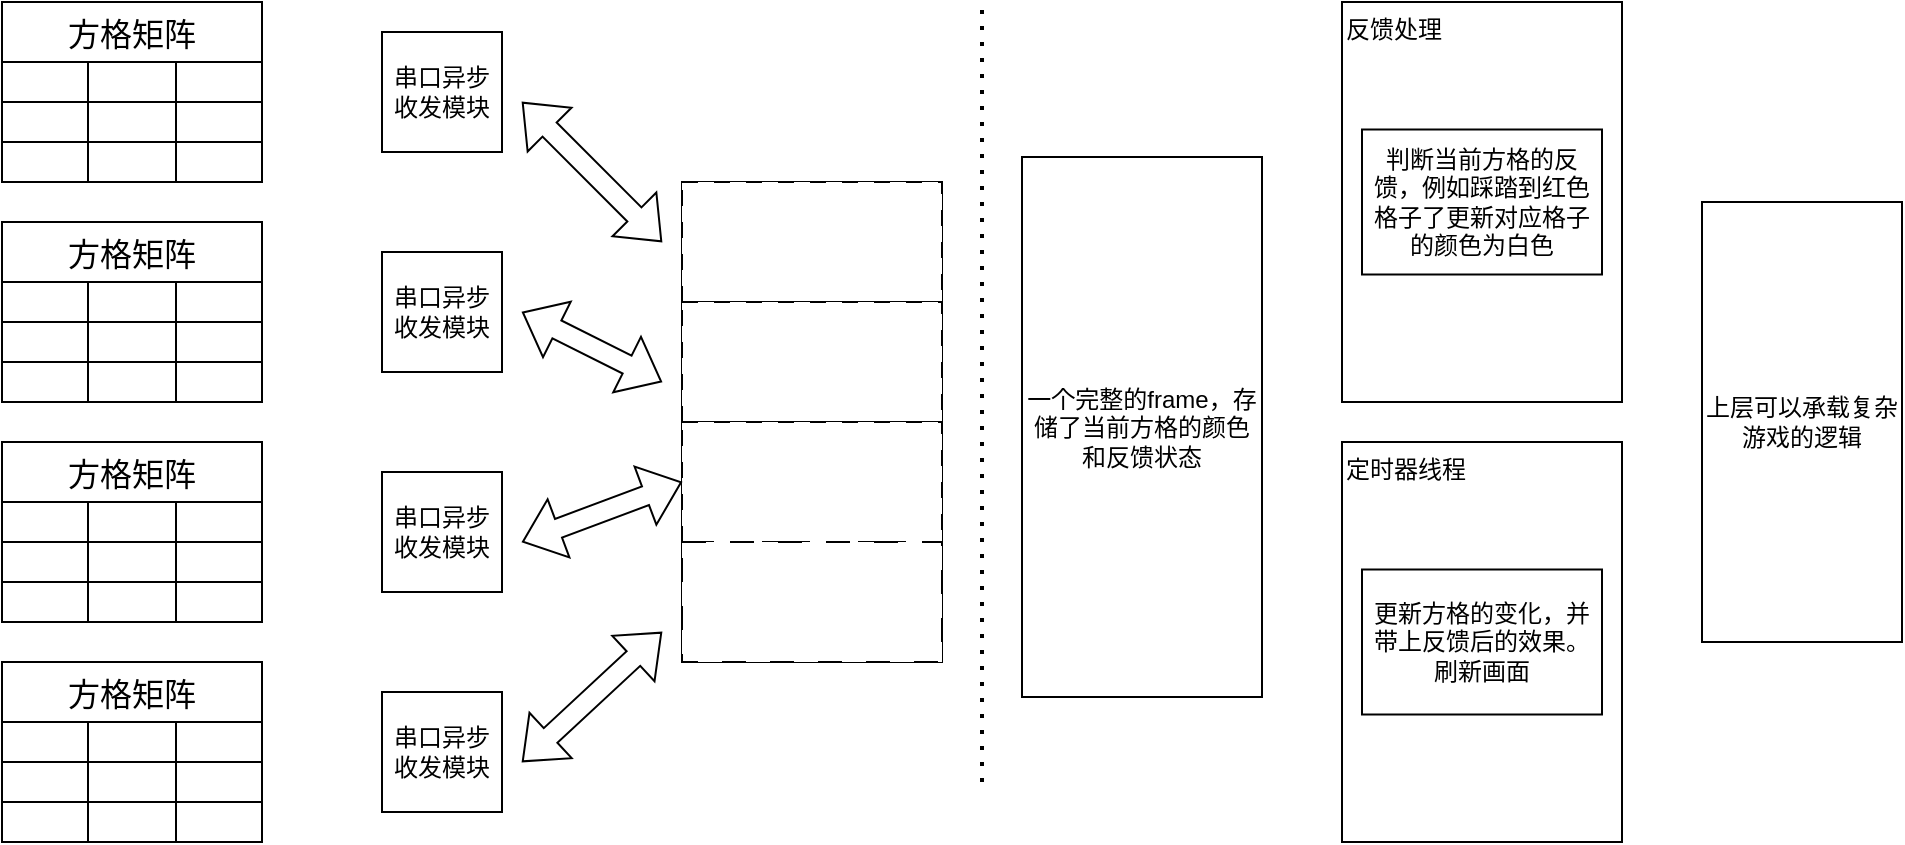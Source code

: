 <mxfile version="26.1.0">
  <diagram name="第 1 页" id="o7KV6WdRoD-tVoVhlDh7">
    <mxGraphModel dx="1042" dy="573" grid="1" gridSize="10" guides="1" tooltips="1" connect="1" arrows="1" fold="1" page="1" pageScale="1" pageWidth="827" pageHeight="1169" math="0" shadow="0">
      <root>
        <mxCell id="0" />
        <mxCell id="1" parent="0" />
        <mxCell id="Xg7zsC55FOMhdoDRZeXA-1" value="方格矩阵" style="shape=table;startSize=30;container=1;collapsible=0;childLayout=tableLayout;strokeColor=default;fontSize=16;" vertex="1" parent="1">
          <mxGeometry x="100" y="70" width="130" height="90" as="geometry" />
        </mxCell>
        <mxCell id="Xg7zsC55FOMhdoDRZeXA-2" value="" style="shape=tableRow;horizontal=0;startSize=0;swimlaneHead=0;swimlaneBody=0;strokeColor=inherit;top=0;left=0;bottom=0;right=0;collapsible=0;dropTarget=0;fillColor=none;points=[[0,0.5],[1,0.5]];portConstraint=eastwest;fontSize=16;" vertex="1" parent="Xg7zsC55FOMhdoDRZeXA-1">
          <mxGeometry y="30" width="130" height="20" as="geometry" />
        </mxCell>
        <mxCell id="Xg7zsC55FOMhdoDRZeXA-3" value="" style="shape=partialRectangle;html=1;whiteSpace=wrap;connectable=0;strokeColor=inherit;overflow=hidden;fillColor=none;top=0;left=0;bottom=0;right=0;pointerEvents=1;fontSize=16;" vertex="1" parent="Xg7zsC55FOMhdoDRZeXA-2">
          <mxGeometry width="43" height="20" as="geometry">
            <mxRectangle width="43" height="20" as="alternateBounds" />
          </mxGeometry>
        </mxCell>
        <mxCell id="Xg7zsC55FOMhdoDRZeXA-4" value="" style="shape=partialRectangle;html=1;whiteSpace=wrap;connectable=0;strokeColor=inherit;overflow=hidden;fillColor=none;top=0;left=0;bottom=0;right=0;pointerEvents=1;fontSize=16;" vertex="1" parent="Xg7zsC55FOMhdoDRZeXA-2">
          <mxGeometry x="43" width="44" height="20" as="geometry">
            <mxRectangle width="44" height="20" as="alternateBounds" />
          </mxGeometry>
        </mxCell>
        <mxCell id="Xg7zsC55FOMhdoDRZeXA-5" value="" style="shape=partialRectangle;html=1;whiteSpace=wrap;connectable=0;strokeColor=inherit;overflow=hidden;fillColor=none;top=0;left=0;bottom=0;right=0;pointerEvents=1;fontSize=16;" vertex="1" parent="Xg7zsC55FOMhdoDRZeXA-2">
          <mxGeometry x="87" width="43" height="20" as="geometry">
            <mxRectangle width="43" height="20" as="alternateBounds" />
          </mxGeometry>
        </mxCell>
        <mxCell id="Xg7zsC55FOMhdoDRZeXA-6" value="" style="shape=tableRow;horizontal=0;startSize=0;swimlaneHead=0;swimlaneBody=0;strokeColor=inherit;top=0;left=0;bottom=0;right=0;collapsible=0;dropTarget=0;fillColor=none;points=[[0,0.5],[1,0.5]];portConstraint=eastwest;fontSize=16;" vertex="1" parent="Xg7zsC55FOMhdoDRZeXA-1">
          <mxGeometry y="50" width="130" height="20" as="geometry" />
        </mxCell>
        <mxCell id="Xg7zsC55FOMhdoDRZeXA-7" value="" style="shape=partialRectangle;html=1;whiteSpace=wrap;connectable=0;strokeColor=inherit;overflow=hidden;fillColor=none;top=0;left=0;bottom=0;right=0;pointerEvents=1;fontSize=16;" vertex="1" parent="Xg7zsC55FOMhdoDRZeXA-6">
          <mxGeometry width="43" height="20" as="geometry">
            <mxRectangle width="43" height="20" as="alternateBounds" />
          </mxGeometry>
        </mxCell>
        <mxCell id="Xg7zsC55FOMhdoDRZeXA-8" value="" style="shape=partialRectangle;html=1;whiteSpace=wrap;connectable=0;strokeColor=inherit;overflow=hidden;fillColor=none;top=0;left=0;bottom=0;right=0;pointerEvents=1;fontSize=16;" vertex="1" parent="Xg7zsC55FOMhdoDRZeXA-6">
          <mxGeometry x="43" width="44" height="20" as="geometry">
            <mxRectangle width="44" height="20" as="alternateBounds" />
          </mxGeometry>
        </mxCell>
        <mxCell id="Xg7zsC55FOMhdoDRZeXA-9" value="" style="shape=partialRectangle;html=1;whiteSpace=wrap;connectable=0;strokeColor=inherit;overflow=hidden;fillColor=none;top=0;left=0;bottom=0;right=0;pointerEvents=1;fontSize=16;" vertex="1" parent="Xg7zsC55FOMhdoDRZeXA-6">
          <mxGeometry x="87" width="43" height="20" as="geometry">
            <mxRectangle width="43" height="20" as="alternateBounds" />
          </mxGeometry>
        </mxCell>
        <mxCell id="Xg7zsC55FOMhdoDRZeXA-10" value="" style="shape=tableRow;horizontal=0;startSize=0;swimlaneHead=0;swimlaneBody=0;strokeColor=inherit;top=0;left=0;bottom=0;right=0;collapsible=0;dropTarget=0;fillColor=none;points=[[0,0.5],[1,0.5]];portConstraint=eastwest;fontSize=16;" vertex="1" parent="Xg7zsC55FOMhdoDRZeXA-1">
          <mxGeometry y="70" width="130" height="20" as="geometry" />
        </mxCell>
        <mxCell id="Xg7zsC55FOMhdoDRZeXA-11" value="" style="shape=partialRectangle;html=1;whiteSpace=wrap;connectable=0;strokeColor=inherit;overflow=hidden;fillColor=none;top=0;left=0;bottom=0;right=0;pointerEvents=1;fontSize=16;" vertex="1" parent="Xg7zsC55FOMhdoDRZeXA-10">
          <mxGeometry width="43" height="20" as="geometry">
            <mxRectangle width="43" height="20" as="alternateBounds" />
          </mxGeometry>
        </mxCell>
        <mxCell id="Xg7zsC55FOMhdoDRZeXA-12" value="" style="shape=partialRectangle;html=1;whiteSpace=wrap;connectable=0;strokeColor=inherit;overflow=hidden;fillColor=none;top=0;left=0;bottom=0;right=0;pointerEvents=1;fontSize=16;" vertex="1" parent="Xg7zsC55FOMhdoDRZeXA-10">
          <mxGeometry x="43" width="44" height="20" as="geometry">
            <mxRectangle width="44" height="20" as="alternateBounds" />
          </mxGeometry>
        </mxCell>
        <mxCell id="Xg7zsC55FOMhdoDRZeXA-13" value="" style="shape=partialRectangle;html=1;whiteSpace=wrap;connectable=0;strokeColor=inherit;overflow=hidden;fillColor=none;top=0;left=0;bottom=0;right=0;pointerEvents=1;fontSize=16;" vertex="1" parent="Xg7zsC55FOMhdoDRZeXA-10">
          <mxGeometry x="87" width="43" height="20" as="geometry">
            <mxRectangle width="43" height="20" as="alternateBounds" />
          </mxGeometry>
        </mxCell>
        <mxCell id="Xg7zsC55FOMhdoDRZeXA-14" value="方格矩阵" style="shape=table;startSize=30;container=1;collapsible=0;childLayout=tableLayout;strokeColor=default;fontSize=16;" vertex="1" parent="1">
          <mxGeometry x="100" y="180" width="130" height="90" as="geometry" />
        </mxCell>
        <mxCell id="Xg7zsC55FOMhdoDRZeXA-15" value="" style="shape=tableRow;horizontal=0;startSize=0;swimlaneHead=0;swimlaneBody=0;strokeColor=inherit;top=0;left=0;bottom=0;right=0;collapsible=0;dropTarget=0;fillColor=none;points=[[0,0.5],[1,0.5]];portConstraint=eastwest;fontSize=16;" vertex="1" parent="Xg7zsC55FOMhdoDRZeXA-14">
          <mxGeometry y="30" width="130" height="20" as="geometry" />
        </mxCell>
        <mxCell id="Xg7zsC55FOMhdoDRZeXA-16" value="" style="shape=partialRectangle;html=1;whiteSpace=wrap;connectable=0;strokeColor=inherit;overflow=hidden;fillColor=none;top=0;left=0;bottom=0;right=0;pointerEvents=1;fontSize=16;" vertex="1" parent="Xg7zsC55FOMhdoDRZeXA-15">
          <mxGeometry width="43" height="20" as="geometry">
            <mxRectangle width="43" height="20" as="alternateBounds" />
          </mxGeometry>
        </mxCell>
        <mxCell id="Xg7zsC55FOMhdoDRZeXA-17" value="" style="shape=partialRectangle;html=1;whiteSpace=wrap;connectable=0;strokeColor=inherit;overflow=hidden;fillColor=none;top=0;left=0;bottom=0;right=0;pointerEvents=1;fontSize=16;" vertex="1" parent="Xg7zsC55FOMhdoDRZeXA-15">
          <mxGeometry x="43" width="44" height="20" as="geometry">
            <mxRectangle width="44" height="20" as="alternateBounds" />
          </mxGeometry>
        </mxCell>
        <mxCell id="Xg7zsC55FOMhdoDRZeXA-18" value="" style="shape=partialRectangle;html=1;whiteSpace=wrap;connectable=0;strokeColor=inherit;overflow=hidden;fillColor=none;top=0;left=0;bottom=0;right=0;pointerEvents=1;fontSize=16;" vertex="1" parent="Xg7zsC55FOMhdoDRZeXA-15">
          <mxGeometry x="87" width="43" height="20" as="geometry">
            <mxRectangle width="43" height="20" as="alternateBounds" />
          </mxGeometry>
        </mxCell>
        <mxCell id="Xg7zsC55FOMhdoDRZeXA-19" value="" style="shape=tableRow;horizontal=0;startSize=0;swimlaneHead=0;swimlaneBody=0;strokeColor=inherit;top=0;left=0;bottom=0;right=0;collapsible=0;dropTarget=0;fillColor=none;points=[[0,0.5],[1,0.5]];portConstraint=eastwest;fontSize=16;" vertex="1" parent="Xg7zsC55FOMhdoDRZeXA-14">
          <mxGeometry y="50" width="130" height="20" as="geometry" />
        </mxCell>
        <mxCell id="Xg7zsC55FOMhdoDRZeXA-20" value="" style="shape=partialRectangle;html=1;whiteSpace=wrap;connectable=0;strokeColor=inherit;overflow=hidden;fillColor=none;top=0;left=0;bottom=0;right=0;pointerEvents=1;fontSize=16;" vertex="1" parent="Xg7zsC55FOMhdoDRZeXA-19">
          <mxGeometry width="43" height="20" as="geometry">
            <mxRectangle width="43" height="20" as="alternateBounds" />
          </mxGeometry>
        </mxCell>
        <mxCell id="Xg7zsC55FOMhdoDRZeXA-21" value="" style="shape=partialRectangle;html=1;whiteSpace=wrap;connectable=0;strokeColor=inherit;overflow=hidden;fillColor=none;top=0;left=0;bottom=0;right=0;pointerEvents=1;fontSize=16;" vertex="1" parent="Xg7zsC55FOMhdoDRZeXA-19">
          <mxGeometry x="43" width="44" height="20" as="geometry">
            <mxRectangle width="44" height="20" as="alternateBounds" />
          </mxGeometry>
        </mxCell>
        <mxCell id="Xg7zsC55FOMhdoDRZeXA-22" value="" style="shape=partialRectangle;html=1;whiteSpace=wrap;connectable=0;strokeColor=inherit;overflow=hidden;fillColor=none;top=0;left=0;bottom=0;right=0;pointerEvents=1;fontSize=16;" vertex="1" parent="Xg7zsC55FOMhdoDRZeXA-19">
          <mxGeometry x="87" width="43" height="20" as="geometry">
            <mxRectangle width="43" height="20" as="alternateBounds" />
          </mxGeometry>
        </mxCell>
        <mxCell id="Xg7zsC55FOMhdoDRZeXA-23" value="" style="shape=tableRow;horizontal=0;startSize=0;swimlaneHead=0;swimlaneBody=0;strokeColor=inherit;top=0;left=0;bottom=0;right=0;collapsible=0;dropTarget=0;fillColor=none;points=[[0,0.5],[1,0.5]];portConstraint=eastwest;fontSize=16;" vertex="1" parent="Xg7zsC55FOMhdoDRZeXA-14">
          <mxGeometry y="70" width="130" height="20" as="geometry" />
        </mxCell>
        <mxCell id="Xg7zsC55FOMhdoDRZeXA-24" value="" style="shape=partialRectangle;html=1;whiteSpace=wrap;connectable=0;strokeColor=inherit;overflow=hidden;fillColor=none;top=0;left=0;bottom=0;right=0;pointerEvents=1;fontSize=16;" vertex="1" parent="Xg7zsC55FOMhdoDRZeXA-23">
          <mxGeometry width="43" height="20" as="geometry">
            <mxRectangle width="43" height="20" as="alternateBounds" />
          </mxGeometry>
        </mxCell>
        <mxCell id="Xg7zsC55FOMhdoDRZeXA-25" value="" style="shape=partialRectangle;html=1;whiteSpace=wrap;connectable=0;strokeColor=inherit;overflow=hidden;fillColor=none;top=0;left=0;bottom=0;right=0;pointerEvents=1;fontSize=16;" vertex="1" parent="Xg7zsC55FOMhdoDRZeXA-23">
          <mxGeometry x="43" width="44" height="20" as="geometry">
            <mxRectangle width="44" height="20" as="alternateBounds" />
          </mxGeometry>
        </mxCell>
        <mxCell id="Xg7zsC55FOMhdoDRZeXA-26" value="" style="shape=partialRectangle;html=1;whiteSpace=wrap;connectable=0;strokeColor=inherit;overflow=hidden;fillColor=none;top=0;left=0;bottom=0;right=0;pointerEvents=1;fontSize=16;" vertex="1" parent="Xg7zsC55FOMhdoDRZeXA-23">
          <mxGeometry x="87" width="43" height="20" as="geometry">
            <mxRectangle width="43" height="20" as="alternateBounds" />
          </mxGeometry>
        </mxCell>
        <mxCell id="Xg7zsC55FOMhdoDRZeXA-27" value="方格矩阵" style="shape=table;startSize=30;container=1;collapsible=0;childLayout=tableLayout;strokeColor=default;fontSize=16;" vertex="1" parent="1">
          <mxGeometry x="100" y="290" width="130" height="90" as="geometry" />
        </mxCell>
        <mxCell id="Xg7zsC55FOMhdoDRZeXA-28" value="" style="shape=tableRow;horizontal=0;startSize=0;swimlaneHead=0;swimlaneBody=0;strokeColor=inherit;top=0;left=0;bottom=0;right=0;collapsible=0;dropTarget=0;fillColor=none;points=[[0,0.5],[1,0.5]];portConstraint=eastwest;fontSize=16;" vertex="1" parent="Xg7zsC55FOMhdoDRZeXA-27">
          <mxGeometry y="30" width="130" height="20" as="geometry" />
        </mxCell>
        <mxCell id="Xg7zsC55FOMhdoDRZeXA-29" value="" style="shape=partialRectangle;html=1;whiteSpace=wrap;connectable=0;strokeColor=inherit;overflow=hidden;fillColor=none;top=0;left=0;bottom=0;right=0;pointerEvents=1;fontSize=16;" vertex="1" parent="Xg7zsC55FOMhdoDRZeXA-28">
          <mxGeometry width="43" height="20" as="geometry">
            <mxRectangle width="43" height="20" as="alternateBounds" />
          </mxGeometry>
        </mxCell>
        <mxCell id="Xg7zsC55FOMhdoDRZeXA-30" value="" style="shape=partialRectangle;html=1;whiteSpace=wrap;connectable=0;strokeColor=inherit;overflow=hidden;fillColor=none;top=0;left=0;bottom=0;right=0;pointerEvents=1;fontSize=16;" vertex="1" parent="Xg7zsC55FOMhdoDRZeXA-28">
          <mxGeometry x="43" width="44" height="20" as="geometry">
            <mxRectangle width="44" height="20" as="alternateBounds" />
          </mxGeometry>
        </mxCell>
        <mxCell id="Xg7zsC55FOMhdoDRZeXA-31" value="" style="shape=partialRectangle;html=1;whiteSpace=wrap;connectable=0;strokeColor=inherit;overflow=hidden;fillColor=none;top=0;left=0;bottom=0;right=0;pointerEvents=1;fontSize=16;" vertex="1" parent="Xg7zsC55FOMhdoDRZeXA-28">
          <mxGeometry x="87" width="43" height="20" as="geometry">
            <mxRectangle width="43" height="20" as="alternateBounds" />
          </mxGeometry>
        </mxCell>
        <mxCell id="Xg7zsC55FOMhdoDRZeXA-32" value="" style="shape=tableRow;horizontal=0;startSize=0;swimlaneHead=0;swimlaneBody=0;strokeColor=inherit;top=0;left=0;bottom=0;right=0;collapsible=0;dropTarget=0;fillColor=none;points=[[0,0.5],[1,0.5]];portConstraint=eastwest;fontSize=16;" vertex="1" parent="Xg7zsC55FOMhdoDRZeXA-27">
          <mxGeometry y="50" width="130" height="20" as="geometry" />
        </mxCell>
        <mxCell id="Xg7zsC55FOMhdoDRZeXA-33" value="" style="shape=partialRectangle;html=1;whiteSpace=wrap;connectable=0;strokeColor=inherit;overflow=hidden;fillColor=none;top=0;left=0;bottom=0;right=0;pointerEvents=1;fontSize=16;" vertex="1" parent="Xg7zsC55FOMhdoDRZeXA-32">
          <mxGeometry width="43" height="20" as="geometry">
            <mxRectangle width="43" height="20" as="alternateBounds" />
          </mxGeometry>
        </mxCell>
        <mxCell id="Xg7zsC55FOMhdoDRZeXA-34" value="" style="shape=partialRectangle;html=1;whiteSpace=wrap;connectable=0;strokeColor=inherit;overflow=hidden;fillColor=none;top=0;left=0;bottom=0;right=0;pointerEvents=1;fontSize=16;" vertex="1" parent="Xg7zsC55FOMhdoDRZeXA-32">
          <mxGeometry x="43" width="44" height="20" as="geometry">
            <mxRectangle width="44" height="20" as="alternateBounds" />
          </mxGeometry>
        </mxCell>
        <mxCell id="Xg7zsC55FOMhdoDRZeXA-35" value="" style="shape=partialRectangle;html=1;whiteSpace=wrap;connectable=0;strokeColor=inherit;overflow=hidden;fillColor=none;top=0;left=0;bottom=0;right=0;pointerEvents=1;fontSize=16;" vertex="1" parent="Xg7zsC55FOMhdoDRZeXA-32">
          <mxGeometry x="87" width="43" height="20" as="geometry">
            <mxRectangle width="43" height="20" as="alternateBounds" />
          </mxGeometry>
        </mxCell>
        <mxCell id="Xg7zsC55FOMhdoDRZeXA-36" value="" style="shape=tableRow;horizontal=0;startSize=0;swimlaneHead=0;swimlaneBody=0;strokeColor=inherit;top=0;left=0;bottom=0;right=0;collapsible=0;dropTarget=0;fillColor=none;points=[[0,0.5],[1,0.5]];portConstraint=eastwest;fontSize=16;" vertex="1" parent="Xg7zsC55FOMhdoDRZeXA-27">
          <mxGeometry y="70" width="130" height="20" as="geometry" />
        </mxCell>
        <mxCell id="Xg7zsC55FOMhdoDRZeXA-37" value="" style="shape=partialRectangle;html=1;whiteSpace=wrap;connectable=0;strokeColor=inherit;overflow=hidden;fillColor=none;top=0;left=0;bottom=0;right=0;pointerEvents=1;fontSize=16;" vertex="1" parent="Xg7zsC55FOMhdoDRZeXA-36">
          <mxGeometry width="43" height="20" as="geometry">
            <mxRectangle width="43" height="20" as="alternateBounds" />
          </mxGeometry>
        </mxCell>
        <mxCell id="Xg7zsC55FOMhdoDRZeXA-38" value="" style="shape=partialRectangle;html=1;whiteSpace=wrap;connectable=0;strokeColor=inherit;overflow=hidden;fillColor=none;top=0;left=0;bottom=0;right=0;pointerEvents=1;fontSize=16;" vertex="1" parent="Xg7zsC55FOMhdoDRZeXA-36">
          <mxGeometry x="43" width="44" height="20" as="geometry">
            <mxRectangle width="44" height="20" as="alternateBounds" />
          </mxGeometry>
        </mxCell>
        <mxCell id="Xg7zsC55FOMhdoDRZeXA-39" value="" style="shape=partialRectangle;html=1;whiteSpace=wrap;connectable=0;strokeColor=inherit;overflow=hidden;fillColor=none;top=0;left=0;bottom=0;right=0;pointerEvents=1;fontSize=16;" vertex="1" parent="Xg7zsC55FOMhdoDRZeXA-36">
          <mxGeometry x="87" width="43" height="20" as="geometry">
            <mxRectangle width="43" height="20" as="alternateBounds" />
          </mxGeometry>
        </mxCell>
        <mxCell id="Xg7zsC55FOMhdoDRZeXA-40" value="方格矩阵" style="shape=table;startSize=30;container=1;collapsible=0;childLayout=tableLayout;strokeColor=default;fontSize=16;" vertex="1" parent="1">
          <mxGeometry x="100" y="400" width="130" height="90" as="geometry" />
        </mxCell>
        <mxCell id="Xg7zsC55FOMhdoDRZeXA-41" value="" style="shape=tableRow;horizontal=0;startSize=0;swimlaneHead=0;swimlaneBody=0;strokeColor=inherit;top=0;left=0;bottom=0;right=0;collapsible=0;dropTarget=0;fillColor=none;points=[[0,0.5],[1,0.5]];portConstraint=eastwest;fontSize=16;" vertex="1" parent="Xg7zsC55FOMhdoDRZeXA-40">
          <mxGeometry y="30" width="130" height="20" as="geometry" />
        </mxCell>
        <mxCell id="Xg7zsC55FOMhdoDRZeXA-42" value="" style="shape=partialRectangle;html=1;whiteSpace=wrap;connectable=0;strokeColor=inherit;overflow=hidden;fillColor=none;top=0;left=0;bottom=0;right=0;pointerEvents=1;fontSize=16;" vertex="1" parent="Xg7zsC55FOMhdoDRZeXA-41">
          <mxGeometry width="43" height="20" as="geometry">
            <mxRectangle width="43" height="20" as="alternateBounds" />
          </mxGeometry>
        </mxCell>
        <mxCell id="Xg7zsC55FOMhdoDRZeXA-43" value="" style="shape=partialRectangle;html=1;whiteSpace=wrap;connectable=0;strokeColor=inherit;overflow=hidden;fillColor=none;top=0;left=0;bottom=0;right=0;pointerEvents=1;fontSize=16;" vertex="1" parent="Xg7zsC55FOMhdoDRZeXA-41">
          <mxGeometry x="43" width="44" height="20" as="geometry">
            <mxRectangle width="44" height="20" as="alternateBounds" />
          </mxGeometry>
        </mxCell>
        <mxCell id="Xg7zsC55FOMhdoDRZeXA-44" value="" style="shape=partialRectangle;html=1;whiteSpace=wrap;connectable=0;strokeColor=inherit;overflow=hidden;fillColor=none;top=0;left=0;bottom=0;right=0;pointerEvents=1;fontSize=16;" vertex="1" parent="Xg7zsC55FOMhdoDRZeXA-41">
          <mxGeometry x="87" width="43" height="20" as="geometry">
            <mxRectangle width="43" height="20" as="alternateBounds" />
          </mxGeometry>
        </mxCell>
        <mxCell id="Xg7zsC55FOMhdoDRZeXA-45" value="" style="shape=tableRow;horizontal=0;startSize=0;swimlaneHead=0;swimlaneBody=0;strokeColor=inherit;top=0;left=0;bottom=0;right=0;collapsible=0;dropTarget=0;fillColor=none;points=[[0,0.5],[1,0.5]];portConstraint=eastwest;fontSize=16;" vertex="1" parent="Xg7zsC55FOMhdoDRZeXA-40">
          <mxGeometry y="50" width="130" height="20" as="geometry" />
        </mxCell>
        <mxCell id="Xg7zsC55FOMhdoDRZeXA-46" value="" style="shape=partialRectangle;html=1;whiteSpace=wrap;connectable=0;strokeColor=inherit;overflow=hidden;fillColor=none;top=0;left=0;bottom=0;right=0;pointerEvents=1;fontSize=16;" vertex="1" parent="Xg7zsC55FOMhdoDRZeXA-45">
          <mxGeometry width="43" height="20" as="geometry">
            <mxRectangle width="43" height="20" as="alternateBounds" />
          </mxGeometry>
        </mxCell>
        <mxCell id="Xg7zsC55FOMhdoDRZeXA-47" value="" style="shape=partialRectangle;html=1;whiteSpace=wrap;connectable=0;strokeColor=inherit;overflow=hidden;fillColor=none;top=0;left=0;bottom=0;right=0;pointerEvents=1;fontSize=16;" vertex="1" parent="Xg7zsC55FOMhdoDRZeXA-45">
          <mxGeometry x="43" width="44" height="20" as="geometry">
            <mxRectangle width="44" height="20" as="alternateBounds" />
          </mxGeometry>
        </mxCell>
        <mxCell id="Xg7zsC55FOMhdoDRZeXA-48" value="" style="shape=partialRectangle;html=1;whiteSpace=wrap;connectable=0;strokeColor=inherit;overflow=hidden;fillColor=none;top=0;left=0;bottom=0;right=0;pointerEvents=1;fontSize=16;" vertex="1" parent="Xg7zsC55FOMhdoDRZeXA-45">
          <mxGeometry x="87" width="43" height="20" as="geometry">
            <mxRectangle width="43" height="20" as="alternateBounds" />
          </mxGeometry>
        </mxCell>
        <mxCell id="Xg7zsC55FOMhdoDRZeXA-49" value="" style="shape=tableRow;horizontal=0;startSize=0;swimlaneHead=0;swimlaneBody=0;strokeColor=inherit;top=0;left=0;bottom=0;right=0;collapsible=0;dropTarget=0;fillColor=none;points=[[0,0.5],[1,0.5]];portConstraint=eastwest;fontSize=16;" vertex="1" parent="Xg7zsC55FOMhdoDRZeXA-40">
          <mxGeometry y="70" width="130" height="20" as="geometry" />
        </mxCell>
        <mxCell id="Xg7zsC55FOMhdoDRZeXA-50" value="" style="shape=partialRectangle;html=1;whiteSpace=wrap;connectable=0;strokeColor=inherit;overflow=hidden;fillColor=none;top=0;left=0;bottom=0;right=0;pointerEvents=1;fontSize=16;" vertex="1" parent="Xg7zsC55FOMhdoDRZeXA-49">
          <mxGeometry width="43" height="20" as="geometry">
            <mxRectangle width="43" height="20" as="alternateBounds" />
          </mxGeometry>
        </mxCell>
        <mxCell id="Xg7zsC55FOMhdoDRZeXA-51" value="" style="shape=partialRectangle;html=1;whiteSpace=wrap;connectable=0;strokeColor=inherit;overflow=hidden;fillColor=none;top=0;left=0;bottom=0;right=0;pointerEvents=1;fontSize=16;" vertex="1" parent="Xg7zsC55FOMhdoDRZeXA-49">
          <mxGeometry x="43" width="44" height="20" as="geometry">
            <mxRectangle width="44" height="20" as="alternateBounds" />
          </mxGeometry>
        </mxCell>
        <mxCell id="Xg7zsC55FOMhdoDRZeXA-52" value="" style="shape=partialRectangle;html=1;whiteSpace=wrap;connectable=0;strokeColor=inherit;overflow=hidden;fillColor=none;top=0;left=0;bottom=0;right=0;pointerEvents=1;fontSize=16;" vertex="1" parent="Xg7zsC55FOMhdoDRZeXA-49">
          <mxGeometry x="87" width="43" height="20" as="geometry">
            <mxRectangle width="43" height="20" as="alternateBounds" />
          </mxGeometry>
        </mxCell>
        <mxCell id="Xg7zsC55FOMhdoDRZeXA-53" value="串口异步收发模块" style="rounded=0;whiteSpace=wrap;html=1;" vertex="1" parent="1">
          <mxGeometry x="290" y="85" width="60" height="60" as="geometry" />
        </mxCell>
        <mxCell id="Xg7zsC55FOMhdoDRZeXA-54" value="串口异步收发模块" style="rounded=0;whiteSpace=wrap;html=1;" vertex="1" parent="1">
          <mxGeometry x="290" y="195" width="60" height="60" as="geometry" />
        </mxCell>
        <mxCell id="Xg7zsC55FOMhdoDRZeXA-55" value="串口异步收发模块" style="rounded=0;whiteSpace=wrap;html=1;" vertex="1" parent="1">
          <mxGeometry x="290" y="305" width="60" height="60" as="geometry" />
        </mxCell>
        <mxCell id="Xg7zsC55FOMhdoDRZeXA-56" value="串口异步收发模块" style="rounded=0;whiteSpace=wrap;html=1;" vertex="1" parent="1">
          <mxGeometry x="290" y="415" width="60" height="60" as="geometry" />
        </mxCell>
        <mxCell id="Xg7zsC55FOMhdoDRZeXA-58" value="定时器线程" style="rounded=0;whiteSpace=wrap;html=1;align=left;verticalAlign=top;" vertex="1" parent="1">
          <mxGeometry x="770" y="290" width="140" height="200" as="geometry" />
        </mxCell>
        <mxCell id="Xg7zsC55FOMhdoDRZeXA-59" value="" style="rounded=0;whiteSpace=wrap;html=1;" vertex="1" parent="1">
          <mxGeometry x="440" y="160" width="130" height="240" as="geometry" />
        </mxCell>
        <mxCell id="Xg7zsC55FOMhdoDRZeXA-60" value="" style="rounded=0;whiteSpace=wrap;html=1;dashed=1;dashPattern=8 8;" vertex="1" parent="1">
          <mxGeometry x="440" y="160" width="130" height="60" as="geometry" />
        </mxCell>
        <mxCell id="Xg7zsC55FOMhdoDRZeXA-61" value="" style="rounded=0;whiteSpace=wrap;html=1;dashed=1;dashPattern=8 8;" vertex="1" parent="1">
          <mxGeometry x="440" y="220" width="130" height="60" as="geometry" />
        </mxCell>
        <mxCell id="Xg7zsC55FOMhdoDRZeXA-62" value="" style="rounded=0;whiteSpace=wrap;html=1;dashed=1;dashPattern=8 8;" vertex="1" parent="1">
          <mxGeometry x="440" y="280" width="130" height="60" as="geometry" />
        </mxCell>
        <mxCell id="Xg7zsC55FOMhdoDRZeXA-63" value="" style="rounded=0;whiteSpace=wrap;html=1;dashed=1;dashPattern=12 12;" vertex="1" parent="1">
          <mxGeometry x="440" y="340" width="130" height="60" as="geometry" />
        </mxCell>
        <mxCell id="Xg7zsC55FOMhdoDRZeXA-66" value="" style="shape=flexArrow;endArrow=classic;startArrow=classic;html=1;rounded=0;" edge="1" parent="1">
          <mxGeometry width="100" height="100" relative="1" as="geometry">
            <mxPoint x="430" y="190" as="sourcePoint" />
            <mxPoint x="360" y="120" as="targetPoint" />
          </mxGeometry>
        </mxCell>
        <mxCell id="Xg7zsC55FOMhdoDRZeXA-68" value="" style="shape=flexArrow;endArrow=classic;startArrow=classic;html=1;rounded=0;" edge="1" parent="1">
          <mxGeometry width="100" height="100" relative="1" as="geometry">
            <mxPoint x="430" y="260" as="sourcePoint" />
            <mxPoint x="360" y="225" as="targetPoint" />
          </mxGeometry>
        </mxCell>
        <mxCell id="Xg7zsC55FOMhdoDRZeXA-69" value="" style="shape=flexArrow;endArrow=classic;startArrow=classic;html=1;rounded=0;exitX=0;exitY=0.5;exitDx=0;exitDy=0;" edge="1" parent="1" source="Xg7zsC55FOMhdoDRZeXA-62">
          <mxGeometry width="100" height="100" relative="1" as="geometry">
            <mxPoint x="430" y="340" as="sourcePoint" />
            <mxPoint x="360" y="340" as="targetPoint" />
          </mxGeometry>
        </mxCell>
        <mxCell id="Xg7zsC55FOMhdoDRZeXA-70" value="" style="shape=flexArrow;endArrow=classic;startArrow=classic;html=1;rounded=0;" edge="1" parent="1">
          <mxGeometry width="100" height="100" relative="1" as="geometry">
            <mxPoint x="430" y="385" as="sourcePoint" />
            <mxPoint x="360" y="450" as="targetPoint" />
          </mxGeometry>
        </mxCell>
        <mxCell id="Xg7zsC55FOMhdoDRZeXA-71" value="" style="endArrow=none;dashed=1;html=1;dashPattern=1 3;strokeWidth=2;rounded=0;" edge="1" parent="1">
          <mxGeometry width="50" height="50" relative="1" as="geometry">
            <mxPoint x="590" y="460" as="sourcePoint" />
            <mxPoint x="590" y="70" as="targetPoint" />
          </mxGeometry>
        </mxCell>
        <mxCell id="Xg7zsC55FOMhdoDRZeXA-72" value="一个完整的frame，存储了当前方格的颜色和反馈状态" style="rounded=0;whiteSpace=wrap;html=1;" vertex="1" parent="1">
          <mxGeometry x="610" y="147.5" width="120" height="270" as="geometry" />
        </mxCell>
        <mxCell id="Xg7zsC55FOMhdoDRZeXA-74" value="反馈处理" style="rounded=0;whiteSpace=wrap;html=1;align=left;verticalAlign=top;" vertex="1" parent="1">
          <mxGeometry x="770" y="70" width="140" height="200" as="geometry" />
        </mxCell>
        <mxCell id="Xg7zsC55FOMhdoDRZeXA-76" value="判断当前方格的反馈，例如踩踏到红色格子了更新对应格子的颜色为白色" style="rounded=0;whiteSpace=wrap;html=1;" vertex="1" parent="1">
          <mxGeometry x="780" y="133.75" width="120" height="72.5" as="geometry" />
        </mxCell>
        <mxCell id="Xg7zsC55FOMhdoDRZeXA-77" value="更新方格的变化，并带上反馈后的效果。刷新画面" style="rounded=0;whiteSpace=wrap;html=1;" vertex="1" parent="1">
          <mxGeometry x="780" y="353.75" width="120" height="72.5" as="geometry" />
        </mxCell>
        <mxCell id="Xg7zsC55FOMhdoDRZeXA-78" value="上层可以承载复杂游戏的逻辑" style="rounded=0;whiteSpace=wrap;html=1;" vertex="1" parent="1">
          <mxGeometry x="950" y="170" width="100" height="220" as="geometry" />
        </mxCell>
      </root>
    </mxGraphModel>
  </diagram>
</mxfile>
